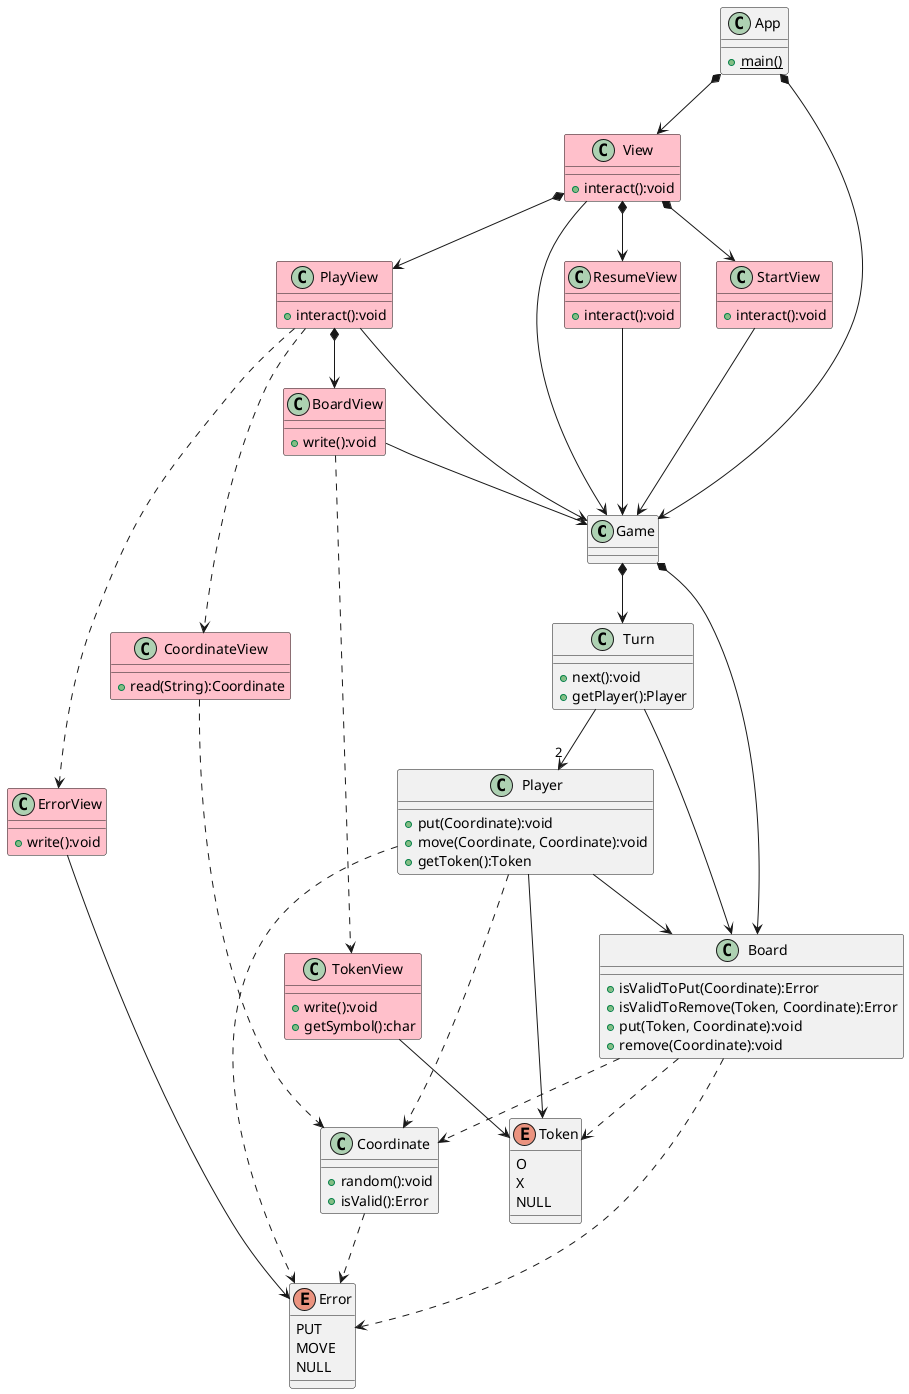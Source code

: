@startuml tictactoe

class Game {
}
Game *--> Board
Game *--> Turn

Turn --> "2" Player
Turn --> Board
class Turn {
    + next():void
    + getPlayer():Player
}

class Player {
    + put(Coordinate):void
    + move(Coordinate, Coordinate):void
    + getToken():Token
}
Player --> Board
Player --> Token
Player ..> Error
Player ..> Coordinate

class Board {
    + isValidToPut(Coordinate):Error
    + isValidToRemove(Token, Coordinate):Error
    + put(Token, Coordinate):void
    + remove(Coordinate):void
}
Board ..> Token
Board ..> Error
Board ..> Coordinate

class Coordinate {
    + random():void
    + isValid():Error
}
Coordinate ..> Error

enum Error {
    PUT
    MOVE
    NULL
}

enum Token {
    O
    X
    NULL
}

class View #pink {
    + interact():void
}
class StartView #pink {
    + interact():void
}
class PlayView #pink {
    + interact():void
}
class ResumeView #pink {
    + interact():void
}
class BoardView #pink {
    + write():void
}
class CoordinateView #pink {
    + read(String):Coordinate
}
class ErrorView #pink {
    + write():void
}
class TokenView #pink {
    + write():void
    + getSymbol():char
}
View *--> StartView
View *--> PlayView
View *--> ResumeView

PlayView *--> BoardView
PlayView ..> CoordinateView
PlayView ..> ErrorView
BoardView ..> TokenView

class App {
    + {static}main()
}
App *--> Game
App *--> View

View --> Game
PlayView --> Game
StartView --> Game
ResumeView --> Game

BoardView --> Game
TokenView --> Token
ErrorView --> Error

CoordinateView ..> Coordinate
@enduml